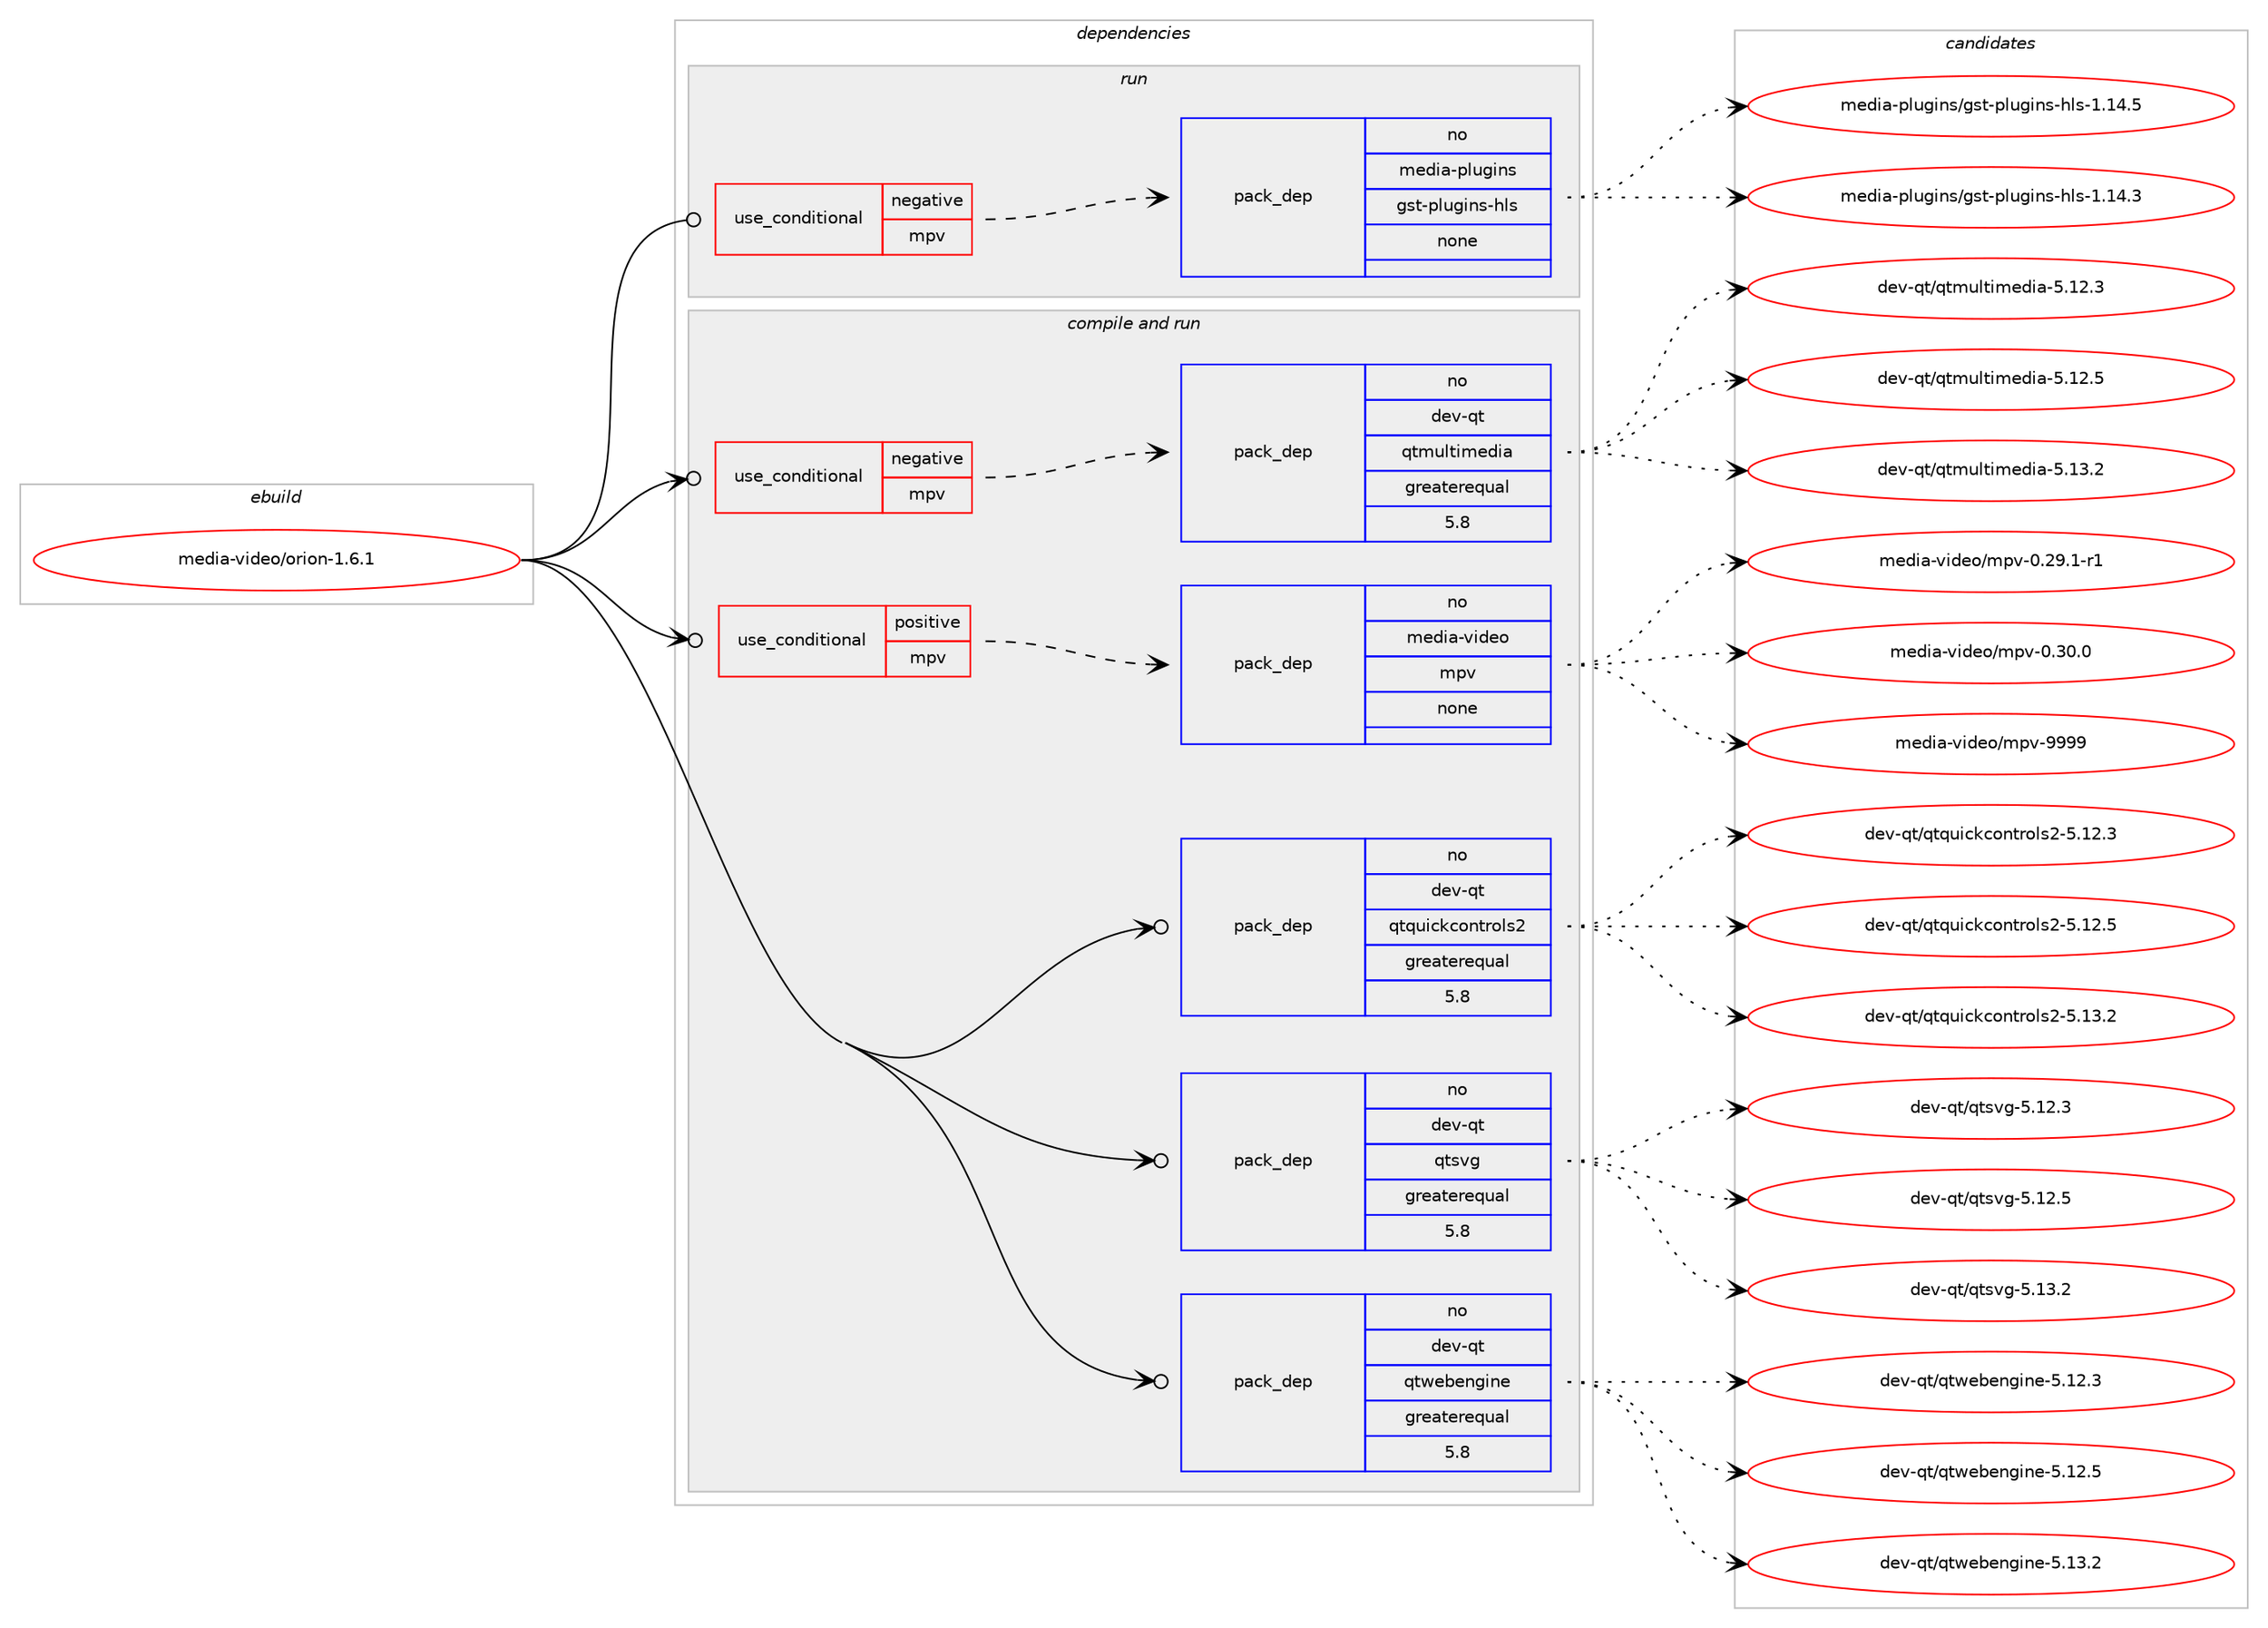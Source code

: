 digraph prolog {

# *************
# Graph options
# *************

newrank=true;
concentrate=true;
compound=true;
graph [rankdir=LR,fontname=Helvetica,fontsize=10,ranksep=1.5];#, ranksep=2.5, nodesep=0.2];
edge  [arrowhead=vee];
node  [fontname=Helvetica,fontsize=10];

# **********
# The ebuild
# **********

subgraph cluster_leftcol {
color=gray;
rank=same;
label=<<i>ebuild</i>>;
id [label="media-video/orion-1.6.1", color=red, width=4, href="../media-video/orion-1.6.1.svg"];
}

# ****************
# The dependencies
# ****************

subgraph cluster_midcol {
color=gray;
label=<<i>dependencies</i>>;
subgraph cluster_compile {
fillcolor="#eeeeee";
style=filled;
label=<<i>compile</i>>;
}
subgraph cluster_compileandrun {
fillcolor="#eeeeee";
style=filled;
label=<<i>compile and run</i>>;
subgraph cond196977 {
dependency809521 [label=<<TABLE BORDER="0" CELLBORDER="1" CELLSPACING="0" CELLPADDING="4"><TR><TD ROWSPAN="3" CELLPADDING="10">use_conditional</TD></TR><TR><TD>negative</TD></TR><TR><TD>mpv</TD></TR></TABLE>>, shape=none, color=red];
subgraph pack598430 {
dependency809522 [label=<<TABLE BORDER="0" CELLBORDER="1" CELLSPACING="0" CELLPADDING="4" WIDTH="220"><TR><TD ROWSPAN="6" CELLPADDING="30">pack_dep</TD></TR><TR><TD WIDTH="110">no</TD></TR><TR><TD>dev-qt</TD></TR><TR><TD>qtmultimedia</TD></TR><TR><TD>greaterequal</TD></TR><TR><TD>5.8</TD></TR></TABLE>>, shape=none, color=blue];
}
dependency809521:e -> dependency809522:w [weight=20,style="dashed",arrowhead="vee"];
}
id:e -> dependency809521:w [weight=20,style="solid",arrowhead="odotvee"];
subgraph cond196978 {
dependency809523 [label=<<TABLE BORDER="0" CELLBORDER="1" CELLSPACING="0" CELLPADDING="4"><TR><TD ROWSPAN="3" CELLPADDING="10">use_conditional</TD></TR><TR><TD>positive</TD></TR><TR><TD>mpv</TD></TR></TABLE>>, shape=none, color=red];
subgraph pack598431 {
dependency809524 [label=<<TABLE BORDER="0" CELLBORDER="1" CELLSPACING="0" CELLPADDING="4" WIDTH="220"><TR><TD ROWSPAN="6" CELLPADDING="30">pack_dep</TD></TR><TR><TD WIDTH="110">no</TD></TR><TR><TD>media-video</TD></TR><TR><TD>mpv</TD></TR><TR><TD>none</TD></TR><TR><TD></TD></TR></TABLE>>, shape=none, color=blue];
}
dependency809523:e -> dependency809524:w [weight=20,style="dashed",arrowhead="vee"];
}
id:e -> dependency809523:w [weight=20,style="solid",arrowhead="odotvee"];
subgraph pack598432 {
dependency809525 [label=<<TABLE BORDER="0" CELLBORDER="1" CELLSPACING="0" CELLPADDING="4" WIDTH="220"><TR><TD ROWSPAN="6" CELLPADDING="30">pack_dep</TD></TR><TR><TD WIDTH="110">no</TD></TR><TR><TD>dev-qt</TD></TR><TR><TD>qtquickcontrols2</TD></TR><TR><TD>greaterequal</TD></TR><TR><TD>5.8</TD></TR></TABLE>>, shape=none, color=blue];
}
id:e -> dependency809525:w [weight=20,style="solid",arrowhead="odotvee"];
subgraph pack598433 {
dependency809526 [label=<<TABLE BORDER="0" CELLBORDER="1" CELLSPACING="0" CELLPADDING="4" WIDTH="220"><TR><TD ROWSPAN="6" CELLPADDING="30">pack_dep</TD></TR><TR><TD WIDTH="110">no</TD></TR><TR><TD>dev-qt</TD></TR><TR><TD>qtsvg</TD></TR><TR><TD>greaterequal</TD></TR><TR><TD>5.8</TD></TR></TABLE>>, shape=none, color=blue];
}
id:e -> dependency809526:w [weight=20,style="solid",arrowhead="odotvee"];
subgraph pack598434 {
dependency809527 [label=<<TABLE BORDER="0" CELLBORDER="1" CELLSPACING="0" CELLPADDING="4" WIDTH="220"><TR><TD ROWSPAN="6" CELLPADDING="30">pack_dep</TD></TR><TR><TD WIDTH="110">no</TD></TR><TR><TD>dev-qt</TD></TR><TR><TD>qtwebengine</TD></TR><TR><TD>greaterequal</TD></TR><TR><TD>5.8</TD></TR></TABLE>>, shape=none, color=blue];
}
id:e -> dependency809527:w [weight=20,style="solid",arrowhead="odotvee"];
}
subgraph cluster_run {
fillcolor="#eeeeee";
style=filled;
label=<<i>run</i>>;
subgraph cond196979 {
dependency809528 [label=<<TABLE BORDER="0" CELLBORDER="1" CELLSPACING="0" CELLPADDING="4"><TR><TD ROWSPAN="3" CELLPADDING="10">use_conditional</TD></TR><TR><TD>negative</TD></TR><TR><TD>mpv</TD></TR></TABLE>>, shape=none, color=red];
subgraph pack598435 {
dependency809529 [label=<<TABLE BORDER="0" CELLBORDER="1" CELLSPACING="0" CELLPADDING="4" WIDTH="220"><TR><TD ROWSPAN="6" CELLPADDING="30">pack_dep</TD></TR><TR><TD WIDTH="110">no</TD></TR><TR><TD>media-plugins</TD></TR><TR><TD>gst-plugins-hls</TD></TR><TR><TD>none</TD></TR><TR><TD></TD></TR></TABLE>>, shape=none, color=blue];
}
dependency809528:e -> dependency809529:w [weight=20,style="dashed",arrowhead="vee"];
}
id:e -> dependency809528:w [weight=20,style="solid",arrowhead="odot"];
}
}

# **************
# The candidates
# **************

subgraph cluster_choices {
rank=same;
color=gray;
label=<<i>candidates</i>>;

subgraph choice598430 {
color=black;
nodesep=1;
choice10010111845113116471131161091171081161051091011001059745534649504651 [label="dev-qt/qtmultimedia-5.12.3", color=red, width=4,href="../dev-qt/qtmultimedia-5.12.3.svg"];
choice10010111845113116471131161091171081161051091011001059745534649504653 [label="dev-qt/qtmultimedia-5.12.5", color=red, width=4,href="../dev-qt/qtmultimedia-5.12.5.svg"];
choice10010111845113116471131161091171081161051091011001059745534649514650 [label="dev-qt/qtmultimedia-5.13.2", color=red, width=4,href="../dev-qt/qtmultimedia-5.13.2.svg"];
dependency809522:e -> choice10010111845113116471131161091171081161051091011001059745534649504651:w [style=dotted,weight="100"];
dependency809522:e -> choice10010111845113116471131161091171081161051091011001059745534649504653:w [style=dotted,weight="100"];
dependency809522:e -> choice10010111845113116471131161091171081161051091011001059745534649514650:w [style=dotted,weight="100"];
}
subgraph choice598431 {
color=black;
nodesep=1;
choice109101100105974511810510010111147109112118454846505746494511449 [label="media-video/mpv-0.29.1-r1", color=red, width=4,href="../media-video/mpv-0.29.1-r1.svg"];
choice10910110010597451181051001011114710911211845484651484648 [label="media-video/mpv-0.30.0", color=red, width=4,href="../media-video/mpv-0.30.0.svg"];
choice1091011001059745118105100101111471091121184557575757 [label="media-video/mpv-9999", color=red, width=4,href="../media-video/mpv-9999.svg"];
dependency809524:e -> choice109101100105974511810510010111147109112118454846505746494511449:w [style=dotted,weight="100"];
dependency809524:e -> choice10910110010597451181051001011114710911211845484651484648:w [style=dotted,weight="100"];
dependency809524:e -> choice1091011001059745118105100101111471091121184557575757:w [style=dotted,weight="100"];
}
subgraph choice598432 {
color=black;
nodesep=1;
choice100101118451131164711311611311710599107991111101161141111081155045534649504651 [label="dev-qt/qtquickcontrols2-5.12.3", color=red, width=4,href="../dev-qt/qtquickcontrols2-5.12.3.svg"];
choice100101118451131164711311611311710599107991111101161141111081155045534649504653 [label="dev-qt/qtquickcontrols2-5.12.5", color=red, width=4,href="../dev-qt/qtquickcontrols2-5.12.5.svg"];
choice100101118451131164711311611311710599107991111101161141111081155045534649514650 [label="dev-qt/qtquickcontrols2-5.13.2", color=red, width=4,href="../dev-qt/qtquickcontrols2-5.13.2.svg"];
dependency809525:e -> choice100101118451131164711311611311710599107991111101161141111081155045534649504651:w [style=dotted,weight="100"];
dependency809525:e -> choice100101118451131164711311611311710599107991111101161141111081155045534649504653:w [style=dotted,weight="100"];
dependency809525:e -> choice100101118451131164711311611311710599107991111101161141111081155045534649514650:w [style=dotted,weight="100"];
}
subgraph choice598433 {
color=black;
nodesep=1;
choice100101118451131164711311611511810345534649504651 [label="dev-qt/qtsvg-5.12.3", color=red, width=4,href="../dev-qt/qtsvg-5.12.3.svg"];
choice100101118451131164711311611511810345534649504653 [label="dev-qt/qtsvg-5.12.5", color=red, width=4,href="../dev-qt/qtsvg-5.12.5.svg"];
choice100101118451131164711311611511810345534649514650 [label="dev-qt/qtsvg-5.13.2", color=red, width=4,href="../dev-qt/qtsvg-5.13.2.svg"];
dependency809526:e -> choice100101118451131164711311611511810345534649504651:w [style=dotted,weight="100"];
dependency809526:e -> choice100101118451131164711311611511810345534649504653:w [style=dotted,weight="100"];
dependency809526:e -> choice100101118451131164711311611511810345534649514650:w [style=dotted,weight="100"];
}
subgraph choice598434 {
color=black;
nodesep=1;
choice10010111845113116471131161191019810111010310511010145534649504651 [label="dev-qt/qtwebengine-5.12.3", color=red, width=4,href="../dev-qt/qtwebengine-5.12.3.svg"];
choice10010111845113116471131161191019810111010310511010145534649504653 [label="dev-qt/qtwebengine-5.12.5", color=red, width=4,href="../dev-qt/qtwebengine-5.12.5.svg"];
choice10010111845113116471131161191019810111010310511010145534649514650 [label="dev-qt/qtwebengine-5.13.2", color=red, width=4,href="../dev-qt/qtwebengine-5.13.2.svg"];
dependency809527:e -> choice10010111845113116471131161191019810111010310511010145534649504651:w [style=dotted,weight="100"];
dependency809527:e -> choice10010111845113116471131161191019810111010310511010145534649504653:w [style=dotted,weight="100"];
dependency809527:e -> choice10010111845113116471131161191019810111010310511010145534649514650:w [style=dotted,weight="100"];
}
subgraph choice598435 {
color=black;
nodesep=1;
choice109101100105974511210811710310511011547103115116451121081171031051101154510410811545494649524651 [label="media-plugins/gst-plugins-hls-1.14.3", color=red, width=4,href="../media-plugins/gst-plugins-hls-1.14.3.svg"];
choice109101100105974511210811710310511011547103115116451121081171031051101154510410811545494649524653 [label="media-plugins/gst-plugins-hls-1.14.5", color=red, width=4,href="../media-plugins/gst-plugins-hls-1.14.5.svg"];
dependency809529:e -> choice109101100105974511210811710310511011547103115116451121081171031051101154510410811545494649524651:w [style=dotted,weight="100"];
dependency809529:e -> choice109101100105974511210811710310511011547103115116451121081171031051101154510410811545494649524653:w [style=dotted,weight="100"];
}
}

}
